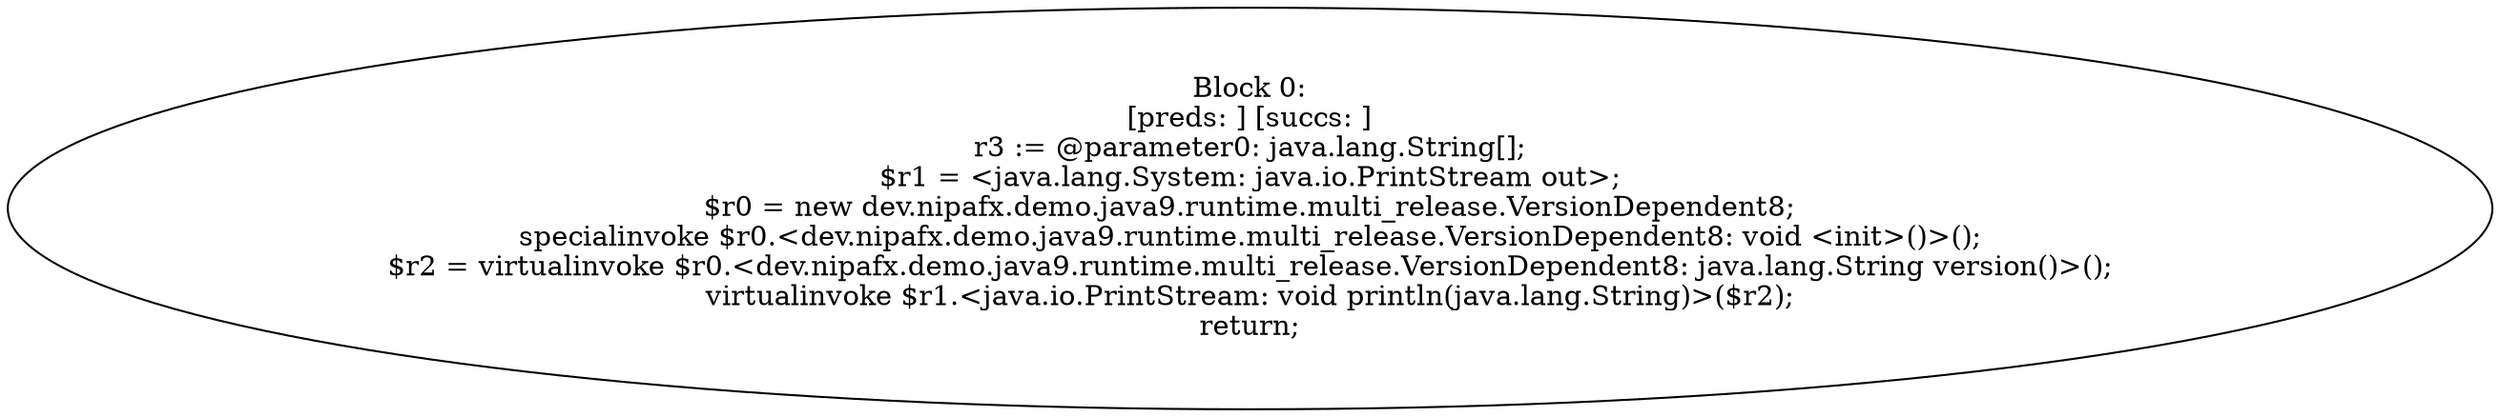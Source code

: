 digraph "unitGraph" {
    "Block 0:
[preds: ] [succs: ]
r3 := @parameter0: java.lang.String[];
$r1 = <java.lang.System: java.io.PrintStream out>;
$r0 = new dev.nipafx.demo.java9.runtime.multi_release.VersionDependent8;
specialinvoke $r0.<dev.nipafx.demo.java9.runtime.multi_release.VersionDependent8: void <init>()>();
$r2 = virtualinvoke $r0.<dev.nipafx.demo.java9.runtime.multi_release.VersionDependent8: java.lang.String version()>();
virtualinvoke $r1.<java.io.PrintStream: void println(java.lang.String)>($r2);
return;
"
}
